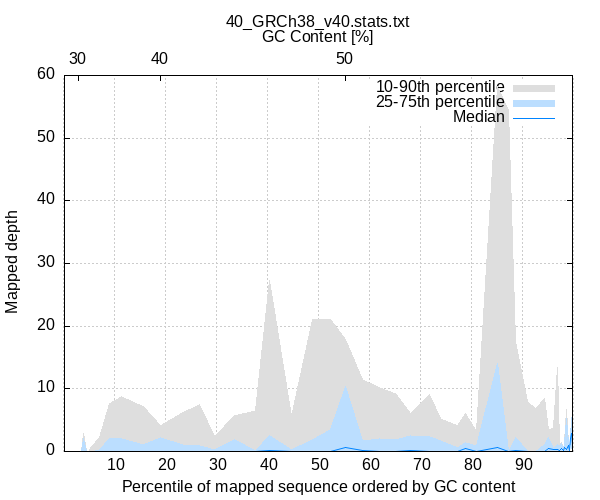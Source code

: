 
            set terminal png size 600,500 truecolor
            set output "plots/gc-depth.png"
            set grid xtics ytics y2tics back lc rgb "#cccccc"
            set ylabel "Mapped depth"
            set xlabel "Percentile of mapped sequence ordered by GC content"
            set x2label "GC Content [%]"
            set title "40_GRCh38_v40.stats.txt" noenhanced
            set x2tics ("30" 2.761,"40" 18.935,"50" 55.227)
            set xtics nomirror
            set xrange [0.1:99.9]

            plot '-' using 1:2:3 with filledcurve lt 1 lc rgb "#dedede" t '10-90th percentile' , \
                 '-' using 1:2:3 with filledcurve lt 1 lc rgb "#bbdeff" t '25-75th percentile' , \
                 '-' using 1:2 with lines lc rgb "#0084ff" t 'Median'
        0.197	0.000	0.000
0.296	0.007	0.007
0.394	0.022	0.022
0.493	0.007	0.007
0.592	0.019	0.019
0.690	0.004	0.004
0.789	0.004	0.004
0.888	0.004	0.004
1.085	0.007	0.007
1.183	0.007	0.007
1.578	0.004	0.007
1.874	0.004	0.007
2.564	0.004	0.015
2.761	0.007	0.015
3.353	0.004	0.011
3.748	0.004	2.850
4.438	0.004	0.015
4.734	0.007	0.007
5.424	0.004	0.731
6.903	0.004	2.270
8.974	0.004	7.708
11.341	0.007	8.724
15.680	0.006	7.179
18.935	0.004	4.115
23.373	0.004	6.149
26.529	0.011	7.434
29.586	0.004	2.403
33.531	0.004	5.780
37.673	0.004	6.543
40.434	0.011	27.267
44.675	0.004	5.659
48.915	0.004	21.023
52.367	0.004	21.050
55.227	0.007	17.812
58.679	0.004	11.558
61.933	0.004	10.189
65.089	0.004	9.199
68.047	0.008	6.075
71.795	0.004	9.043
74.063	0.004	5.282
77.219	0.004	4.156
78.797	0.013	6.087
80.966	0.004	3.152
85.108	0.004	58.191
87.377	0.004	54.432
88.757	0.007	17.614
91.026	0.004	7.906
92.702	0.004	6.937
94.477	0.004	8.437
95.168	0.022	3.457
96.252	0.004	3.880
97.041	0.004	13.391
97.436	0.004	1.267
97.830	0.007	1.500
98.225	0.004	0.442
98.422	0.049	1.376
98.817	0.004	6.724
99.112	0.075	1.267
99.408	0.004	0.390
99.507	2.025	2.025
99.704	0.510	5.392
99.803	1.316	1.316
99.901	0.004	0.004
100.000	0.007	0.007
end
0.197	0.000	0.000
0.296	0.007	0.007
0.394	0.022	0.022
0.493	0.007	0.007
0.592	0.019	0.019
0.690	0.004	0.004
0.789	0.004	0.004
0.888	0.004	0.004
1.085	0.007	0.007
1.183	0.007	0.007
1.578	0.004	0.007
1.874	0.004	0.007
2.564	0.007	0.007
2.761	0.007	0.015
3.353	0.004	0.008
3.748	0.005	2.139
4.438	0.004	0.015
4.734	0.007	0.007
5.424	0.004	0.052
6.903	0.004	0.382
8.974	0.007	2.134
11.341	0.020	1.996
15.680	0.007	1.048
18.935	0.017	2.233
23.373	0.007	1.057
26.529	0.020	1.012
29.586	0.007	0.349
33.531	0.011	1.880
37.673	0.007	0.214
40.434	0.036	2.618
44.675	0.004	0.244
48.915	0.007	1.864
52.367	0.004	3.461
55.227	0.028	10.442
58.679	0.034	1.687
61.933	0.004	2.124
65.089	0.004	1.856
68.047	0.015	2.620
71.795	0.004	2.317
74.063	0.004	1.702
77.219	0.004	0.569
78.797	0.028	1.368
80.966	0.004	0.986
85.108	0.004	14.073
87.377	0.004	0.037
88.757	0.007	2.218
91.026	0.004	0.094
92.702	0.004	0.077
94.477	0.004	1.095
95.168	0.022	2.197
96.252	0.007	0.487
97.041	0.035	1.078
97.436	0.005	0.994
97.830	0.072	1.297
98.225	0.007	0.390
98.422	0.049	1.376
98.817	0.004	5.208
99.112	0.075	1.267
99.408	0.004	0.390
99.507	2.025	2.025
99.704	0.510	5.392
99.803	1.316	1.316
99.901	0.004	0.004
100.000	0.007	0.007
end
0.197	0.000
0.296	0.007
0.394	0.022
0.493	0.007
0.592	0.019
0.690	0.004
0.789	0.004
0.888	0.004
1.085	0.007
1.183	0.007
1.578	0.004
1.874	0.007
2.564	0.007
2.761	0.011
3.353	0.006
3.748	0.007
4.438	0.004
4.734	0.007
5.424	0.007
6.903	0.011
8.974	0.011
11.341	0.030
15.680	0.041
18.935	0.064
23.373	0.019
26.529	0.051
29.586	0.034
33.531	0.060
37.673	0.019
40.434	0.186
44.675	0.022
48.915	0.052
52.367	0.022
55.227	0.682
58.679	0.112
61.933	0.015
65.089	0.015
68.047	0.088
71.795	0.062
74.063	0.049
77.219	0.017
78.797	0.547
80.966	0.007
85.108	0.570
87.377	0.007
88.757	0.137
91.026	0.004
92.702	0.004
94.477	0.004
95.168	0.454
96.252	0.285
97.041	0.270
97.436	0.090
97.830	0.478
98.225	0.126
98.422	0.712
98.817	0.332
99.112	1.016
99.408	0.112
99.507	2.025
99.704	2.951
99.803	1.316
99.901	0.004
100.000	0.007
end
